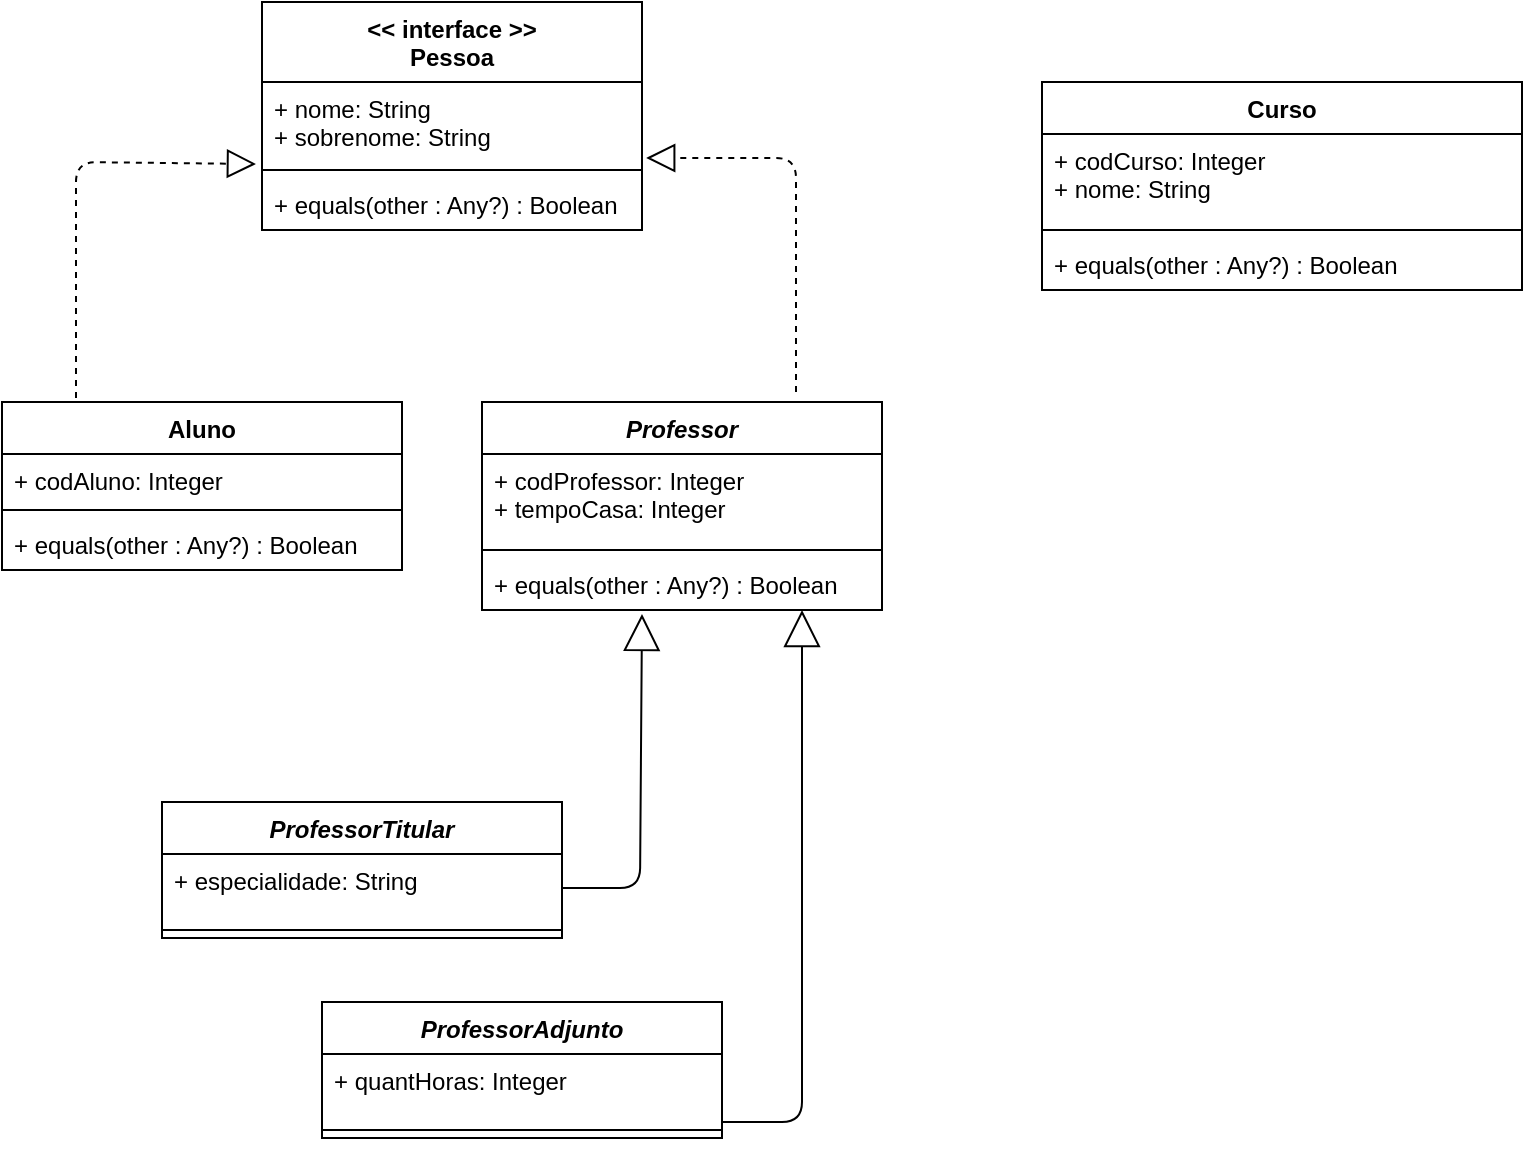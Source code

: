 <?xml version="1.0" encoding="UTF-8"?>
<mxfile version="13.7.5" type="google"><diagram id="TrO-ONN2h8IGn3uoQb14" name="Page-1"><mxGraphModel dx="862" dy="442" grid="1" gridSize="10" guides="1" tooltips="1" connect="1" arrows="1" fold="1" page="1" pageScale="1" pageWidth="827" pageHeight="1169" math="0" shadow="0"><root><mxCell id="0"/><mxCell id="1" parent="0"/><mxCell id="xcGgXUWZbgT9KdPOlIlW-36" value="" style="endArrow=block;endSize=16;endFill=0;html=1;entryX=0.4;entryY=1.077;entryDx=0;entryDy=0;entryPerimeter=0;" edge="1" parent="1"><mxGeometry width="160" relative="1" as="geometry"><mxPoint x="400" y="560" as="sourcePoint"/><mxPoint x="440" y="304.002" as="targetPoint"/><Array as="points"><mxPoint x="440" y="560"/></Array></mxGeometry></mxCell><mxCell id="xcGgXUWZbgT9KdPOlIlW-14" value="&lt;&lt; interface &gt;&gt;&#10;Pessoa" style="swimlane;fontStyle=1;align=center;verticalAlign=top;childLayout=stackLayout;horizontal=1;startSize=40;horizontalStack=0;resizeParent=1;resizeParentMax=0;resizeLast=0;collapsible=1;marginBottom=0;" vertex="1" parent="1"><mxGeometry x="170" width="190" height="114" as="geometry"/></mxCell><mxCell id="xcGgXUWZbgT9KdPOlIlW-15" value="+ nome: String&#10;+ sobrenome: String" style="text;strokeColor=none;fillColor=none;align=left;verticalAlign=top;spacingLeft=4;spacingRight=4;overflow=hidden;rotatable=0;points=[[0,0.5],[1,0.5]];portConstraint=eastwest;" vertex="1" parent="xcGgXUWZbgT9KdPOlIlW-14"><mxGeometry y="40" width="190" height="40" as="geometry"/></mxCell><mxCell id="xcGgXUWZbgT9KdPOlIlW-16" value="" style="line;strokeWidth=1;fillColor=none;align=left;verticalAlign=middle;spacingTop=-1;spacingLeft=3;spacingRight=3;rotatable=0;labelPosition=right;points=[];portConstraint=eastwest;" vertex="1" parent="xcGgXUWZbgT9KdPOlIlW-14"><mxGeometry y="80" width="190" height="8" as="geometry"/></mxCell><mxCell id="xcGgXUWZbgT9KdPOlIlW-17" value="+ equals(other : Any?) : Boolean" style="text;strokeColor=none;fillColor=none;align=left;verticalAlign=top;spacingLeft=4;spacingRight=4;overflow=hidden;rotatable=0;points=[[0,0.5],[1,0.5]];portConstraint=eastwest;" vertex="1" parent="xcGgXUWZbgT9KdPOlIlW-14"><mxGeometry y="88" width="190" height="26" as="geometry"/></mxCell><mxCell id="xcGgXUWZbgT9KdPOlIlW-18" value="" style="endArrow=block;dashed=1;endFill=0;endSize=12;html=1;exitX=0.185;exitY=-0.024;exitDx=0;exitDy=0;exitPerimeter=0;entryX=-0.016;entryY=1.025;entryDx=0;entryDy=0;entryPerimeter=0;" edge="1" parent="1" source="coKJ4FbDAw2btyWbEVKV-5" target="xcGgXUWZbgT9KdPOlIlW-15"><mxGeometry width="160" relative="1" as="geometry"><mxPoint x="120" y="150" as="sourcePoint"/><mxPoint x="170" y="84" as="targetPoint"/><Array as="points"><mxPoint x="77" y="80"/></Array></mxGeometry></mxCell><mxCell id="coKJ4FbDAw2btyWbEVKV-5" value="Aluno" style="swimlane;fontStyle=1;align=center;verticalAlign=top;childLayout=stackLayout;horizontal=1;startSize=26;horizontalStack=0;resizeParent=1;resizeParentMax=0;resizeLast=0;collapsible=1;marginBottom=0;" parent="1" vertex="1"><mxGeometry x="40" y="200" width="200" height="84" as="geometry"/></mxCell><mxCell id="coKJ4FbDAw2btyWbEVKV-6" value="+ codAluno: Integer&#10;" style="text;strokeColor=none;fillColor=none;align=left;verticalAlign=top;spacingLeft=4;spacingRight=4;overflow=hidden;rotatable=0;points=[[0,0.5],[1,0.5]];portConstraint=eastwest;" parent="coKJ4FbDAw2btyWbEVKV-5" vertex="1"><mxGeometry y="26" width="200" height="24" as="geometry"/></mxCell><mxCell id="coKJ4FbDAw2btyWbEVKV-7" value="" style="line;strokeWidth=1;fillColor=none;align=left;verticalAlign=middle;spacingTop=-1;spacingLeft=3;spacingRight=3;rotatable=0;labelPosition=right;points=[];portConstraint=eastwest;" parent="coKJ4FbDAw2btyWbEVKV-5" vertex="1"><mxGeometry y="50" width="200" height="8" as="geometry"/></mxCell><mxCell id="coKJ4FbDAw2btyWbEVKV-8" value="+ equals(other : Any?) : Boolean" style="text;strokeColor=none;fillColor=none;align=left;verticalAlign=top;spacingLeft=4;spacingRight=4;overflow=hidden;rotatable=0;points=[[0,0.5],[1,0.5]];portConstraint=eastwest;" parent="coKJ4FbDAw2btyWbEVKV-5" vertex="1"><mxGeometry y="58" width="200" height="26" as="geometry"/></mxCell><mxCell id="xcGgXUWZbgT9KdPOlIlW-10" value="Professor" style="swimlane;fontStyle=3;align=center;verticalAlign=top;childLayout=stackLayout;horizontal=1;startSize=26;horizontalStack=0;resizeParent=1;resizeParentMax=0;resizeLast=0;collapsible=1;marginBottom=0;" vertex="1" parent="1"><mxGeometry x="280" y="200" width="200" height="104" as="geometry"/></mxCell><mxCell id="xcGgXUWZbgT9KdPOlIlW-11" value="+ codProfessor: Integer&#10;+ tempoCasa: Integer" style="text;strokeColor=none;fillColor=none;align=left;verticalAlign=top;spacingLeft=4;spacingRight=4;overflow=hidden;rotatable=0;points=[[0,0.5],[1,0.5]];portConstraint=eastwest;" vertex="1" parent="xcGgXUWZbgT9KdPOlIlW-10"><mxGeometry y="26" width="200" height="44" as="geometry"/></mxCell><mxCell id="xcGgXUWZbgT9KdPOlIlW-12" value="" style="line;strokeWidth=1;fillColor=none;align=left;verticalAlign=middle;spacingTop=-1;spacingLeft=3;spacingRight=3;rotatable=0;labelPosition=right;points=[];portConstraint=eastwest;" vertex="1" parent="xcGgXUWZbgT9KdPOlIlW-10"><mxGeometry y="70" width="200" height="8" as="geometry"/></mxCell><mxCell id="xcGgXUWZbgT9KdPOlIlW-13" value="+ equals(other : Any?) : Boolean" style="text;strokeColor=none;fillColor=none;align=left;verticalAlign=top;spacingLeft=4;spacingRight=4;overflow=hidden;rotatable=0;points=[[0,0.5],[1,0.5]];portConstraint=eastwest;" vertex="1" parent="xcGgXUWZbgT9KdPOlIlW-10"><mxGeometry y="78" width="200" height="26" as="geometry"/></mxCell><mxCell id="xcGgXUWZbgT9KdPOlIlW-19" value="" style="endArrow=block;dashed=1;endFill=0;endSize=12;html=1;exitX=0.785;exitY=-0.048;exitDx=0;exitDy=0;exitPerimeter=0;entryX=1.011;entryY=0.95;entryDx=0;entryDy=0;entryPerimeter=0;" edge="1" parent="1" source="xcGgXUWZbgT9KdPOlIlW-10" target="xcGgXUWZbgT9KdPOlIlW-15"><mxGeometry width="160" relative="1" as="geometry"><mxPoint x="320" y="170" as="sourcePoint"/><mxPoint x="400" y="130" as="targetPoint"/><Array as="points"><mxPoint x="437" y="78"/></Array></mxGeometry></mxCell><mxCell id="xcGgXUWZbgT9KdPOlIlW-21" value="" style="endArrow=block;endSize=16;endFill=0;html=1;exitX=1;exitY=0.5;exitDx=0;exitDy=0;entryX=0.4;entryY=1.077;entryDx=0;entryDy=0;entryPerimeter=0;" edge="1" parent="1" source="xcGgXUWZbgT9KdPOlIlW-23" target="xcGgXUWZbgT9KdPOlIlW-13"><mxGeometry width="160" relative="1" as="geometry"><mxPoint x="220" y="430" as="sourcePoint"/><mxPoint x="359" y="310" as="targetPoint"/><Array as="points"><mxPoint x="359" y="443"/></Array></mxGeometry></mxCell><mxCell id="xcGgXUWZbgT9KdPOlIlW-6" value="Curso" style="swimlane;fontStyle=1;align=center;verticalAlign=top;childLayout=stackLayout;horizontal=1;startSize=26;horizontalStack=0;resizeParent=1;resizeParentMax=0;resizeLast=0;collapsible=1;marginBottom=0;" vertex="1" parent="1"><mxGeometry x="560" y="40" width="240" height="104" as="geometry"/></mxCell><mxCell id="xcGgXUWZbgT9KdPOlIlW-7" value="+ codCurso: Integer&#10;+ nome: String&#10;" style="text;strokeColor=none;fillColor=none;align=left;verticalAlign=top;spacingLeft=4;spacingRight=4;overflow=hidden;rotatable=0;points=[[0,0.5],[1,0.5]];portConstraint=eastwest;" vertex="1" parent="xcGgXUWZbgT9KdPOlIlW-6"><mxGeometry y="26" width="240" height="44" as="geometry"/></mxCell><mxCell id="xcGgXUWZbgT9KdPOlIlW-8" value="" style="line;strokeWidth=1;fillColor=none;align=left;verticalAlign=middle;spacingTop=-1;spacingLeft=3;spacingRight=3;rotatable=0;labelPosition=right;points=[];portConstraint=eastwest;" vertex="1" parent="xcGgXUWZbgT9KdPOlIlW-6"><mxGeometry y="70" width="240" height="8" as="geometry"/></mxCell><mxCell id="xcGgXUWZbgT9KdPOlIlW-9" value="+ equals(other : Any?) : Boolean" style="text;strokeColor=none;fillColor=none;align=left;verticalAlign=top;spacingLeft=4;spacingRight=4;overflow=hidden;rotatable=0;points=[[0,0.5],[1,0.5]];portConstraint=eastwest;" vertex="1" parent="xcGgXUWZbgT9KdPOlIlW-6"><mxGeometry y="78" width="240" height="26" as="geometry"/></mxCell><mxCell id="xcGgXUWZbgT9KdPOlIlW-22" value="ProfessorTitular" style="swimlane;fontStyle=3;align=center;verticalAlign=top;childLayout=stackLayout;horizontal=1;startSize=26;horizontalStack=0;resizeParent=1;resizeParentMax=0;resizeLast=0;collapsible=1;marginBottom=0;" vertex="1" parent="1"><mxGeometry x="120" y="400" width="200" height="68" as="geometry"/></mxCell><mxCell id="xcGgXUWZbgT9KdPOlIlW-23" value="+ especialidade: String" style="text;strokeColor=none;fillColor=none;align=left;verticalAlign=top;spacingLeft=4;spacingRight=4;overflow=hidden;rotatable=0;points=[[0,0.5],[1,0.5]];portConstraint=eastwest;" vertex="1" parent="xcGgXUWZbgT9KdPOlIlW-22"><mxGeometry y="26" width="200" height="34" as="geometry"/></mxCell><mxCell id="xcGgXUWZbgT9KdPOlIlW-24" value="" style="line;strokeWidth=1;fillColor=none;align=left;verticalAlign=middle;spacingTop=-1;spacingLeft=3;spacingRight=3;rotatable=0;labelPosition=right;points=[];portConstraint=eastwest;" vertex="1" parent="xcGgXUWZbgT9KdPOlIlW-22"><mxGeometry y="60" width="200" height="8" as="geometry"/></mxCell><mxCell id="xcGgXUWZbgT9KdPOlIlW-32" value="ProfessorAdjunto" style="swimlane;fontStyle=3;align=center;verticalAlign=top;childLayout=stackLayout;horizontal=1;startSize=26;horizontalStack=0;resizeParent=1;resizeParentMax=0;resizeLast=0;collapsible=1;marginBottom=0;" vertex="1" parent="1"><mxGeometry x="200" y="500" width="200" height="68" as="geometry"/></mxCell><mxCell id="xcGgXUWZbgT9KdPOlIlW-33" value="+ quantHoras: Integer" style="text;strokeColor=none;fillColor=none;align=left;verticalAlign=top;spacingLeft=4;spacingRight=4;overflow=hidden;rotatable=0;points=[[0,0.5],[1,0.5]];portConstraint=eastwest;" vertex="1" parent="xcGgXUWZbgT9KdPOlIlW-32"><mxGeometry y="26" width="200" height="34" as="geometry"/></mxCell><mxCell id="xcGgXUWZbgT9KdPOlIlW-34" value="" style="line;strokeWidth=1;fillColor=none;align=left;verticalAlign=middle;spacingTop=-1;spacingLeft=3;spacingRight=3;rotatable=0;labelPosition=right;points=[];portConstraint=eastwest;" vertex="1" parent="xcGgXUWZbgT9KdPOlIlW-32"><mxGeometry y="60" width="200" height="8" as="geometry"/></mxCell></root></mxGraphModel></diagram></mxfile>